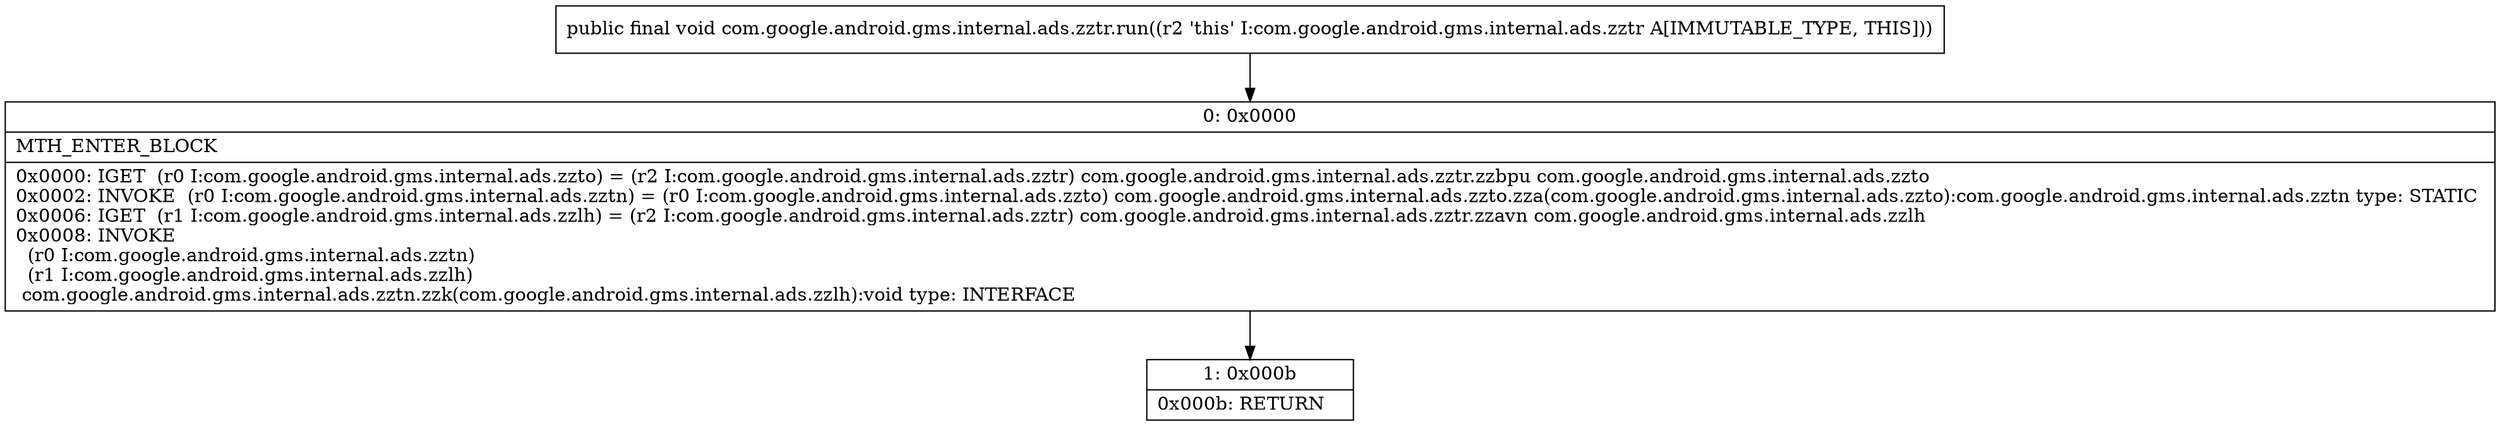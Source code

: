 digraph "CFG forcom.google.android.gms.internal.ads.zztr.run()V" {
Node_0 [shape=record,label="{0\:\ 0x0000|MTH_ENTER_BLOCK\l|0x0000: IGET  (r0 I:com.google.android.gms.internal.ads.zzto) = (r2 I:com.google.android.gms.internal.ads.zztr) com.google.android.gms.internal.ads.zztr.zzbpu com.google.android.gms.internal.ads.zzto \l0x0002: INVOKE  (r0 I:com.google.android.gms.internal.ads.zztn) = (r0 I:com.google.android.gms.internal.ads.zzto) com.google.android.gms.internal.ads.zzto.zza(com.google.android.gms.internal.ads.zzto):com.google.android.gms.internal.ads.zztn type: STATIC \l0x0006: IGET  (r1 I:com.google.android.gms.internal.ads.zzlh) = (r2 I:com.google.android.gms.internal.ads.zztr) com.google.android.gms.internal.ads.zztr.zzavn com.google.android.gms.internal.ads.zzlh \l0x0008: INVOKE  \l  (r0 I:com.google.android.gms.internal.ads.zztn)\l  (r1 I:com.google.android.gms.internal.ads.zzlh)\l com.google.android.gms.internal.ads.zztn.zzk(com.google.android.gms.internal.ads.zzlh):void type: INTERFACE \l}"];
Node_1 [shape=record,label="{1\:\ 0x000b|0x000b: RETURN   \l}"];
MethodNode[shape=record,label="{public final void com.google.android.gms.internal.ads.zztr.run((r2 'this' I:com.google.android.gms.internal.ads.zztr A[IMMUTABLE_TYPE, THIS])) }"];
MethodNode -> Node_0;
Node_0 -> Node_1;
}

